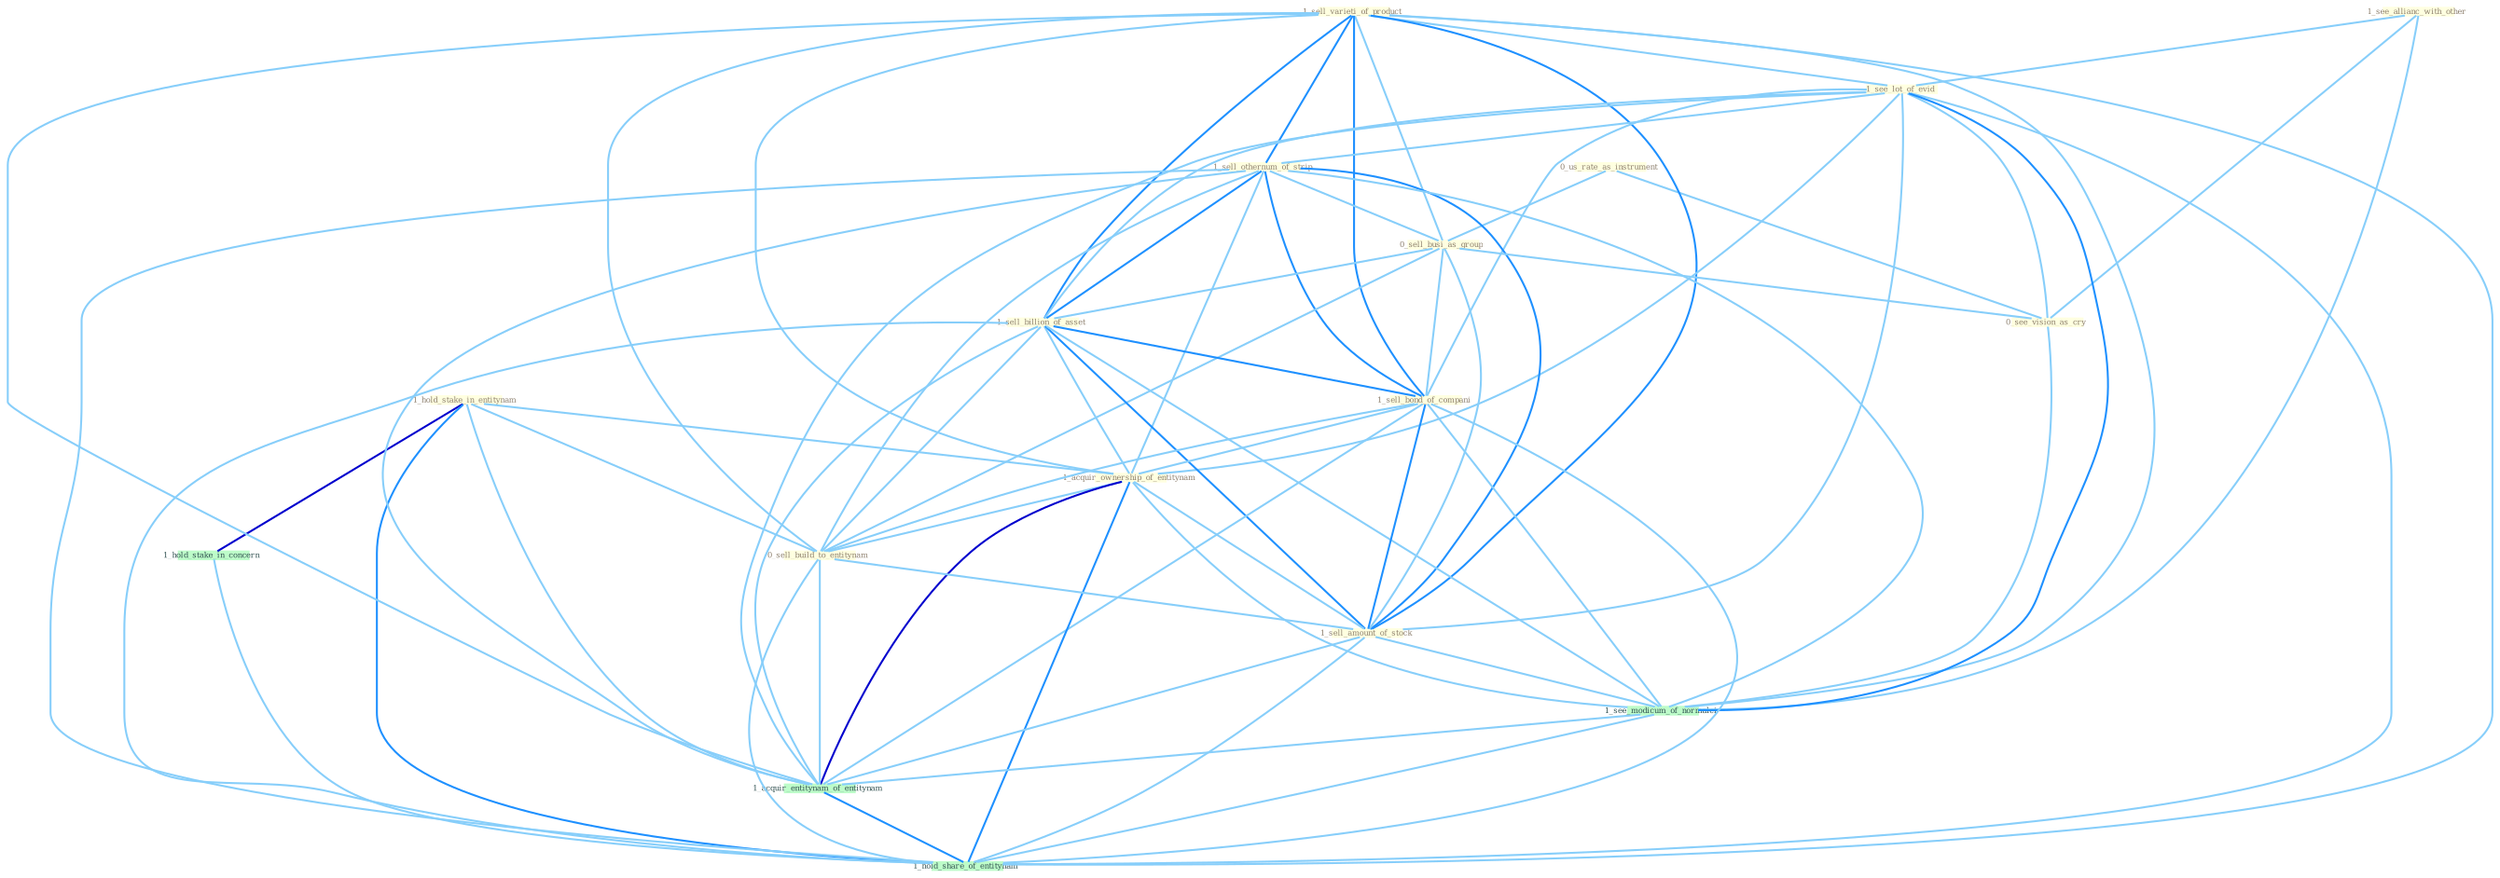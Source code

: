 Graph G{ 
    node
    [shape=polygon,style=filled,width=.5,height=.06,color="#BDFCC9",fixedsize=true,fontsize=4,
    fontcolor="#2f4f4f"];
    {node
    [color="#ffffe0", fontcolor="#8b7d6b"] "0_us_rate_as_instrument " "1_hold_stake_in_entitynam " "1_sell_varieti_of_product " "1_see_allianc_with_other " "1_see_lot_of_evid " "1_sell_othernum_of_strip " "0_sell_busi_as_group " "0_see_vision_as_cry " "1_sell_billion_of_asset " "1_sell_bond_of_compani " "1_acquir_ownership_of_entitynam " "0_sell_build_to_entitynam " "1_sell_amount_of_stock "}
{node [color="#fff0f5", fontcolor="#b22222"]}
edge [color="#B0E2FF"];

	"0_us_rate_as_instrument " -- "0_sell_busi_as_group " [w="1", color="#87cefa" ];
	"0_us_rate_as_instrument " -- "0_see_vision_as_cry " [w="1", color="#87cefa" ];
	"1_hold_stake_in_entitynam " -- "1_acquir_ownership_of_entitynam " [w="1", color="#87cefa" ];
	"1_hold_stake_in_entitynam " -- "0_sell_build_to_entitynam " [w="1", color="#87cefa" ];
	"1_hold_stake_in_entitynam " -- "1_hold_stake_in_concern " [w="3", color="#0000cd" , len=0.6];
	"1_hold_stake_in_entitynam " -- "1_acquir_entitynam_of_entitynam " [w="1", color="#87cefa" ];
	"1_hold_stake_in_entitynam " -- "1_hold_share_of_entitynam " [w="2", color="#1e90ff" , len=0.8];
	"1_sell_varieti_of_product " -- "1_see_lot_of_evid " [w="1", color="#87cefa" ];
	"1_sell_varieti_of_product " -- "1_sell_othernum_of_strip " [w="2", color="#1e90ff" , len=0.8];
	"1_sell_varieti_of_product " -- "0_sell_busi_as_group " [w="1", color="#87cefa" ];
	"1_sell_varieti_of_product " -- "1_sell_billion_of_asset " [w="2", color="#1e90ff" , len=0.8];
	"1_sell_varieti_of_product " -- "1_sell_bond_of_compani " [w="2", color="#1e90ff" , len=0.8];
	"1_sell_varieti_of_product " -- "1_acquir_ownership_of_entitynam " [w="1", color="#87cefa" ];
	"1_sell_varieti_of_product " -- "0_sell_build_to_entitynam " [w="1", color="#87cefa" ];
	"1_sell_varieti_of_product " -- "1_sell_amount_of_stock " [w="2", color="#1e90ff" , len=0.8];
	"1_sell_varieti_of_product " -- "1_see_modicum_of_normalci " [w="1", color="#87cefa" ];
	"1_sell_varieti_of_product " -- "1_acquir_entitynam_of_entitynam " [w="1", color="#87cefa" ];
	"1_sell_varieti_of_product " -- "1_hold_share_of_entitynam " [w="1", color="#87cefa" ];
	"1_see_allianc_with_other " -- "1_see_lot_of_evid " [w="1", color="#87cefa" ];
	"1_see_allianc_with_other " -- "0_see_vision_as_cry " [w="1", color="#87cefa" ];
	"1_see_allianc_with_other " -- "1_see_modicum_of_normalci " [w="1", color="#87cefa" ];
	"1_see_lot_of_evid " -- "1_sell_othernum_of_strip " [w="1", color="#87cefa" ];
	"1_see_lot_of_evid " -- "0_see_vision_as_cry " [w="1", color="#87cefa" ];
	"1_see_lot_of_evid " -- "1_sell_billion_of_asset " [w="1", color="#87cefa" ];
	"1_see_lot_of_evid " -- "1_sell_bond_of_compani " [w="1", color="#87cefa" ];
	"1_see_lot_of_evid " -- "1_acquir_ownership_of_entitynam " [w="1", color="#87cefa" ];
	"1_see_lot_of_evid " -- "1_sell_amount_of_stock " [w="1", color="#87cefa" ];
	"1_see_lot_of_evid " -- "1_see_modicum_of_normalci " [w="2", color="#1e90ff" , len=0.8];
	"1_see_lot_of_evid " -- "1_acquir_entitynam_of_entitynam " [w="1", color="#87cefa" ];
	"1_see_lot_of_evid " -- "1_hold_share_of_entitynam " [w="1", color="#87cefa" ];
	"1_sell_othernum_of_strip " -- "0_sell_busi_as_group " [w="1", color="#87cefa" ];
	"1_sell_othernum_of_strip " -- "1_sell_billion_of_asset " [w="2", color="#1e90ff" , len=0.8];
	"1_sell_othernum_of_strip " -- "1_sell_bond_of_compani " [w="2", color="#1e90ff" , len=0.8];
	"1_sell_othernum_of_strip " -- "1_acquir_ownership_of_entitynam " [w="1", color="#87cefa" ];
	"1_sell_othernum_of_strip " -- "0_sell_build_to_entitynam " [w="1", color="#87cefa" ];
	"1_sell_othernum_of_strip " -- "1_sell_amount_of_stock " [w="2", color="#1e90ff" , len=0.8];
	"1_sell_othernum_of_strip " -- "1_see_modicum_of_normalci " [w="1", color="#87cefa" ];
	"1_sell_othernum_of_strip " -- "1_acquir_entitynam_of_entitynam " [w="1", color="#87cefa" ];
	"1_sell_othernum_of_strip " -- "1_hold_share_of_entitynam " [w="1", color="#87cefa" ];
	"0_sell_busi_as_group " -- "0_see_vision_as_cry " [w="1", color="#87cefa" ];
	"0_sell_busi_as_group " -- "1_sell_billion_of_asset " [w="1", color="#87cefa" ];
	"0_sell_busi_as_group " -- "1_sell_bond_of_compani " [w="1", color="#87cefa" ];
	"0_sell_busi_as_group " -- "0_sell_build_to_entitynam " [w="1", color="#87cefa" ];
	"0_sell_busi_as_group " -- "1_sell_amount_of_stock " [w="1", color="#87cefa" ];
	"0_see_vision_as_cry " -- "1_see_modicum_of_normalci " [w="1", color="#87cefa" ];
	"1_sell_billion_of_asset " -- "1_sell_bond_of_compani " [w="2", color="#1e90ff" , len=0.8];
	"1_sell_billion_of_asset " -- "1_acquir_ownership_of_entitynam " [w="1", color="#87cefa" ];
	"1_sell_billion_of_asset " -- "0_sell_build_to_entitynam " [w="1", color="#87cefa" ];
	"1_sell_billion_of_asset " -- "1_sell_amount_of_stock " [w="2", color="#1e90ff" , len=0.8];
	"1_sell_billion_of_asset " -- "1_see_modicum_of_normalci " [w="1", color="#87cefa" ];
	"1_sell_billion_of_asset " -- "1_acquir_entitynam_of_entitynam " [w="1", color="#87cefa" ];
	"1_sell_billion_of_asset " -- "1_hold_share_of_entitynam " [w="1", color="#87cefa" ];
	"1_sell_bond_of_compani " -- "1_acquir_ownership_of_entitynam " [w="1", color="#87cefa" ];
	"1_sell_bond_of_compani " -- "0_sell_build_to_entitynam " [w="1", color="#87cefa" ];
	"1_sell_bond_of_compani " -- "1_sell_amount_of_stock " [w="2", color="#1e90ff" , len=0.8];
	"1_sell_bond_of_compani " -- "1_see_modicum_of_normalci " [w="1", color="#87cefa" ];
	"1_sell_bond_of_compani " -- "1_acquir_entitynam_of_entitynam " [w="1", color="#87cefa" ];
	"1_sell_bond_of_compani " -- "1_hold_share_of_entitynam " [w="1", color="#87cefa" ];
	"1_acquir_ownership_of_entitynam " -- "0_sell_build_to_entitynam " [w="1", color="#87cefa" ];
	"1_acquir_ownership_of_entitynam " -- "1_sell_amount_of_stock " [w="1", color="#87cefa" ];
	"1_acquir_ownership_of_entitynam " -- "1_see_modicum_of_normalci " [w="1", color="#87cefa" ];
	"1_acquir_ownership_of_entitynam " -- "1_acquir_entitynam_of_entitynam " [w="3", color="#0000cd" , len=0.6];
	"1_acquir_ownership_of_entitynam " -- "1_hold_share_of_entitynam " [w="2", color="#1e90ff" , len=0.8];
	"0_sell_build_to_entitynam " -- "1_sell_amount_of_stock " [w="1", color="#87cefa" ];
	"0_sell_build_to_entitynam " -- "1_acquir_entitynam_of_entitynam " [w="1", color="#87cefa" ];
	"0_sell_build_to_entitynam " -- "1_hold_share_of_entitynam " [w="1", color="#87cefa" ];
	"1_sell_amount_of_stock " -- "1_see_modicum_of_normalci " [w="1", color="#87cefa" ];
	"1_sell_amount_of_stock " -- "1_acquir_entitynam_of_entitynam " [w="1", color="#87cefa" ];
	"1_sell_amount_of_stock " -- "1_hold_share_of_entitynam " [w="1", color="#87cefa" ];
	"1_hold_stake_in_concern " -- "1_hold_share_of_entitynam " [w="1", color="#87cefa" ];
	"1_see_modicum_of_normalci " -- "1_acquir_entitynam_of_entitynam " [w="1", color="#87cefa" ];
	"1_see_modicum_of_normalci " -- "1_hold_share_of_entitynam " [w="1", color="#87cefa" ];
	"1_acquir_entitynam_of_entitynam " -- "1_hold_share_of_entitynam " [w="2", color="#1e90ff" , len=0.8];
}